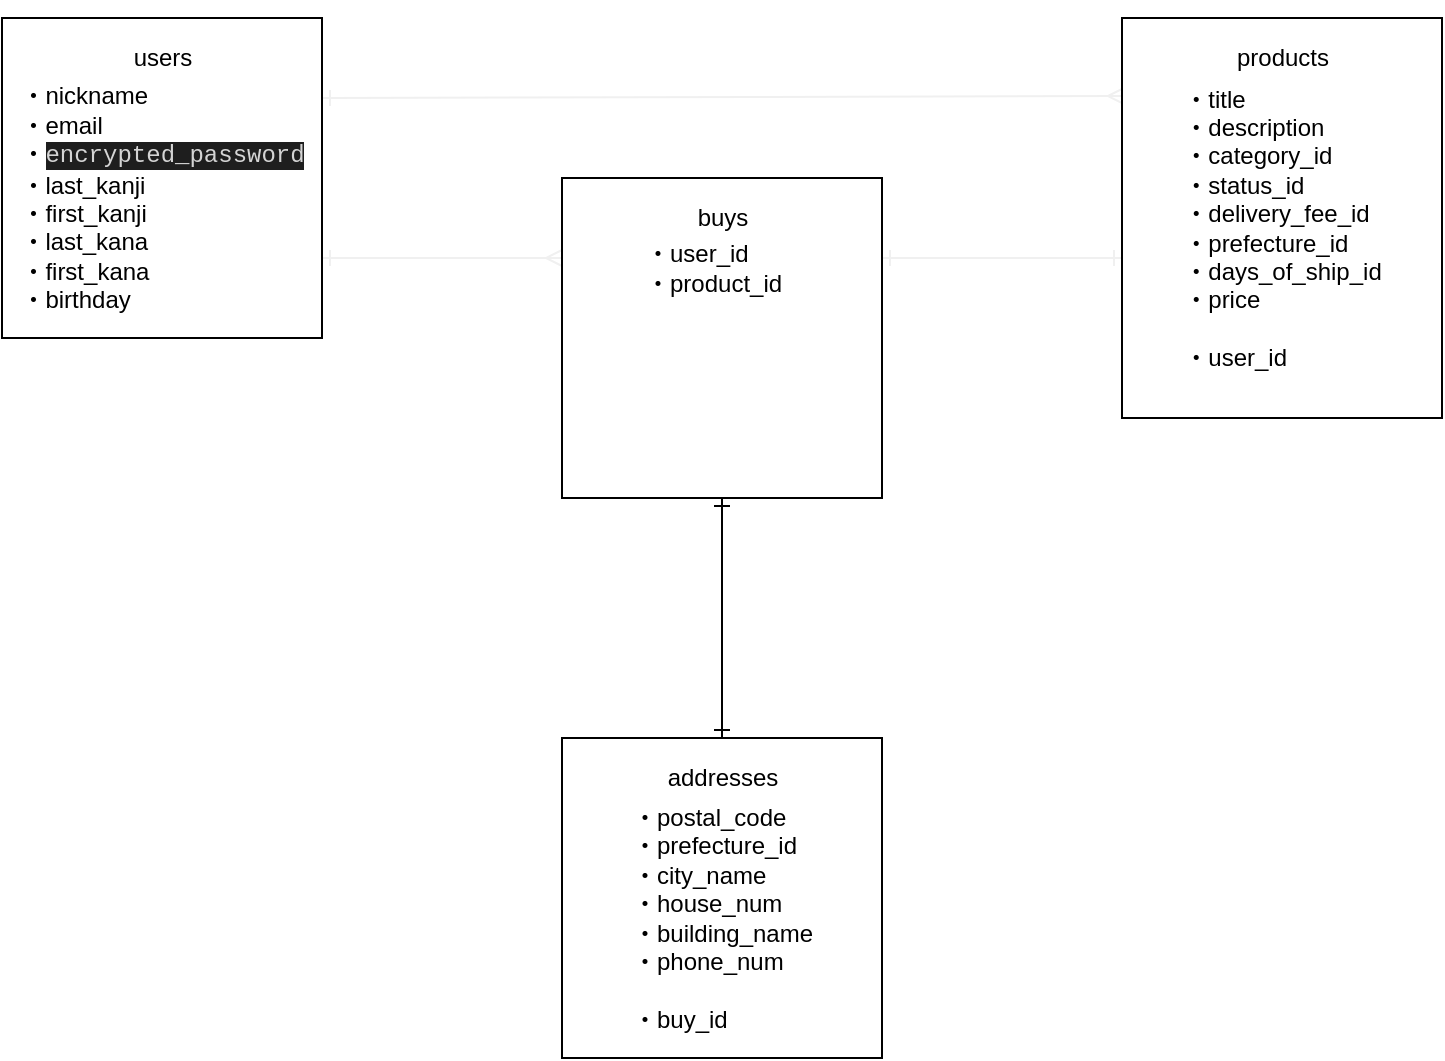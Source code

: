 <mxfile>
    <diagram id="AUB-iVxg-zTMfUYP2IXF" name="ページ1">
        <mxGraphModel dx="283" dy="493" grid="1" gridSize="10" guides="1" tooltips="1" connect="1" arrows="1" fold="1" page="1" pageScale="1" pageWidth="827" pageHeight="1169" math="0" shadow="0">
            <root>
                <mxCell id="0"/>
                <mxCell id="1" parent="0"/>
                <mxCell id="31" style="edgeStyle=none;rounded=0;orthogonalLoop=1;jettySize=auto;html=1;exitX=1;exitY=0.25;exitDx=0;exitDy=0;entryX=0.006;entryY=0.195;entryDx=0;entryDy=0;startArrow=ERone;startFill=0;endArrow=ERmany;endFill=0;endSize=6;strokeColor=#f0f0f0;strokeWidth=1;entryPerimeter=0;" parent="1" source="4" target="7" edge="1">
                    <mxGeometry relative="1" as="geometry"/>
                </mxCell>
                <mxCell id="32" style="edgeStyle=none;rounded=0;orthogonalLoop=1;jettySize=auto;html=1;exitX=1;exitY=0.75;exitDx=0;exitDy=0;entryX=0;entryY=0.25;entryDx=0;entryDy=0;startArrow=ERone;startFill=0;endArrow=ERmany;endFill=0;endSize=6;strokeColor=#f0f0f0;strokeWidth=1;" parent="1" source="4" target="12" edge="1">
                    <mxGeometry relative="1" as="geometry"/>
                </mxCell>
                <mxCell id="4" value="" style="whiteSpace=wrap;html=1;" parent="1" vertex="1">
                    <mxGeometry x="40" y="80" width="160" height="160" as="geometry"/>
                </mxCell>
                <object label="users" id="5">
                    <mxCell style="text;html=1;align=center;verticalAlign=middle;resizable=0;points=[];autosize=1;rotation=0;" parent="1" vertex="1">
                        <mxGeometry x="100" y="90" width="40" height="20" as="geometry"/>
                    </mxCell>
                </object>
                <mxCell id="6" value="&lt;div style=&quot;text-align: left&quot;&gt;&lt;span&gt;・nickname&lt;/span&gt;&lt;/div&gt;&lt;div style=&quot;text-align: left&quot;&gt;&lt;span&gt;・email&lt;/span&gt;&lt;/div&gt;&lt;div style=&quot;text-align: left&quot;&gt;・&lt;span style=&quot;background-color: rgb(30 , 30 , 30) ; color: rgb(212 , 212 , 212) ; font-family: &amp;#34;menlo&amp;#34; , &amp;#34;monaco&amp;#34; , &amp;#34;courier new&amp;#34; , monospace ; text-align: center&quot;&gt;encrypted_password&lt;/span&gt;&lt;/div&gt;&lt;div style=&quot;text-align: left&quot;&gt;・last_kanji&lt;/div&gt;&lt;div style=&quot;text-align: left&quot;&gt;・first_kanji&lt;/div&gt;&lt;div style=&quot;text-align: left&quot;&gt;・last_kana&lt;/div&gt;&lt;div style=&quot;text-align: left&quot;&gt;・first_kana&lt;/div&gt;&lt;div style=&quot;text-align: left&quot;&gt;・birthday&lt;/div&gt;" style="text;html=1;align=center;verticalAlign=middle;resizable=0;points=[];autosize=1;" parent="1" vertex="1">
                    <mxGeometry x="40" y="110" width="160" height="120" as="geometry"/>
                </mxCell>
                <mxCell id="27" style="edgeStyle=none;rounded=0;orthogonalLoop=1;jettySize=auto;html=1;exitX=0.5;exitY=0;exitDx=0;exitDy=0;startArrow=ERmany;startFill=0;endArrow=ERone;endFill=0;endSize=6;strokeColor=#f0f0f0;strokeWidth=1;entryX=0.5;entryY=0;entryDx=0;entryDy=0;" parent="1" source="7" target="7" edge="1">
                    <mxGeometry relative="1" as="geometry">
                        <mxPoint x="680" y="40" as="targetPoint"/>
                    </mxGeometry>
                </mxCell>
                <mxCell id="33" style="edgeStyle=none;rounded=0;orthogonalLoop=1;jettySize=auto;html=1;entryX=1;entryY=0.25;entryDx=0;entryDy=0;startArrow=ERone;startFill=0;endArrow=ERone;endFill=0;endSize=6;strokeColor=#f0f0f0;strokeWidth=1;" parent="1" target="12" edge="1">
                    <mxGeometry relative="1" as="geometry">
                        <mxPoint x="600" y="200" as="sourcePoint"/>
                    </mxGeometry>
                </mxCell>
                <mxCell id="7" value="" style="whiteSpace=wrap;html=1;" parent="1" vertex="1">
                    <mxGeometry x="600" y="80" width="160" height="200" as="geometry"/>
                </mxCell>
                <mxCell id="8" value="products" style="text;html=1;align=center;verticalAlign=middle;resizable=0;points=[];autosize=1;" parent="1" vertex="1">
                    <mxGeometry x="650" y="90" width="60" height="20" as="geometry"/>
                </mxCell>
                <mxCell id="9" value="&lt;div style=&quot;text-align: left&quot;&gt;&lt;span&gt;・title&lt;/span&gt;&lt;/div&gt;&lt;div style=&quot;text-align: left&quot;&gt;・description&lt;/div&gt;&lt;div style=&quot;text-align: left&quot;&gt;・category_id&lt;/div&gt;&lt;div style=&quot;text-align: left&quot;&gt;・status_id&lt;/div&gt;&lt;div style=&quot;text-align: left&quot;&gt;・delivery_fee_id&lt;/div&gt;&lt;div style=&quot;text-align: left&quot;&gt;・prefecture_id&lt;/div&gt;&lt;div style=&quot;text-align: left&quot;&gt;・days_of_ship_id&lt;/div&gt;&lt;div style=&quot;text-align: left&quot;&gt;・price&lt;/div&gt;&lt;div style=&quot;text-align: left&quot;&gt;&lt;br&gt;&lt;/div&gt;&lt;div style=&quot;text-align: left&quot;&gt;・user_id&lt;/div&gt;" style="text;html=1;align=center;verticalAlign=middle;resizable=0;points=[];autosize=1;" parent="1" vertex="1">
                    <mxGeometry x="625" y="110" width="110" height="150" as="geometry"/>
                </mxCell>
                <mxCell id="34" style="edgeStyle=orthogonalEdgeStyle;rounded=0;orthogonalLoop=1;jettySize=auto;html=1;exitX=0.5;exitY=1;exitDx=0;exitDy=0;entryX=0.5;entryY=0;entryDx=0;entryDy=0;endArrow=ERone;endFill=0;startArrow=ERone;startFill=0;" edge="1" parent="1" source="12" target="18">
                    <mxGeometry relative="1" as="geometry"/>
                </mxCell>
                <mxCell id="12" value="" style="whiteSpace=wrap;html=1;" parent="1" vertex="1">
                    <mxGeometry x="320" y="160" width="160" height="160" as="geometry"/>
                </mxCell>
                <object label="buys" id="16">
                    <mxCell style="text;html=1;align=center;verticalAlign=middle;resizable=0;points=[];autosize=1;rotation=0;" parent="1" vertex="1">
                        <mxGeometry x="380" y="170" width="40" height="20" as="geometry"/>
                    </mxCell>
                </object>
                <mxCell id="17" value="・user_id&lt;br&gt;&lt;div style=&quot;&quot;&gt;&lt;span&gt;・product_id&lt;br&gt;&lt;/span&gt;&lt;/div&gt;" style="text;html=1;align=left;verticalAlign=middle;resizable=0;points=[];autosize=1;" parent="1" vertex="1">
                    <mxGeometry x="360" y="190" width="80" height="30" as="geometry"/>
                </mxCell>
                <mxCell id="18" value="" style="whiteSpace=wrap;html=1;" parent="1" vertex="1">
                    <mxGeometry x="320" y="440" width="160" height="160" as="geometry"/>
                </mxCell>
                <object label="addresses" id="19">
                    <mxCell style="text;html=1;align=center;verticalAlign=middle;resizable=0;points=[];autosize=1;rotation=0;" parent="1" vertex="1">
                        <mxGeometry x="365" y="450" width="70" height="20" as="geometry"/>
                    </mxCell>
                </object>
                <mxCell id="20" value="&lt;div style=&quot;text-align: left&quot;&gt;&lt;span&gt;・postal_code&lt;/span&gt;&lt;/div&gt;&lt;div style=&quot;text-align: left&quot;&gt;&lt;span&gt;・prefecture_id&lt;/span&gt;&lt;/div&gt;&lt;div style=&quot;text-align: left&quot;&gt;・city_name&lt;/div&gt;&lt;div style=&quot;text-align: left&quot;&gt;・house_num&lt;/div&gt;&lt;div style=&quot;text-align: left&quot;&gt;・building_name&lt;/div&gt;&lt;div style=&quot;text-align: left&quot;&gt;・phone_num&lt;/div&gt;&lt;div style=&quot;text-align: left&quot;&gt;&lt;br&gt;&lt;/div&gt;&lt;div style=&quot;text-align: left&quot;&gt;・buy_id&lt;/div&gt;" style="text;html=1;align=center;verticalAlign=middle;resizable=0;points=[];autosize=1;" parent="1" vertex="1">
                    <mxGeometry x="345" y="470" width="110" height="120" as="geometry"/>
                </mxCell>
            </root>
        </mxGraphModel>
    </diagram>
</mxfile>
